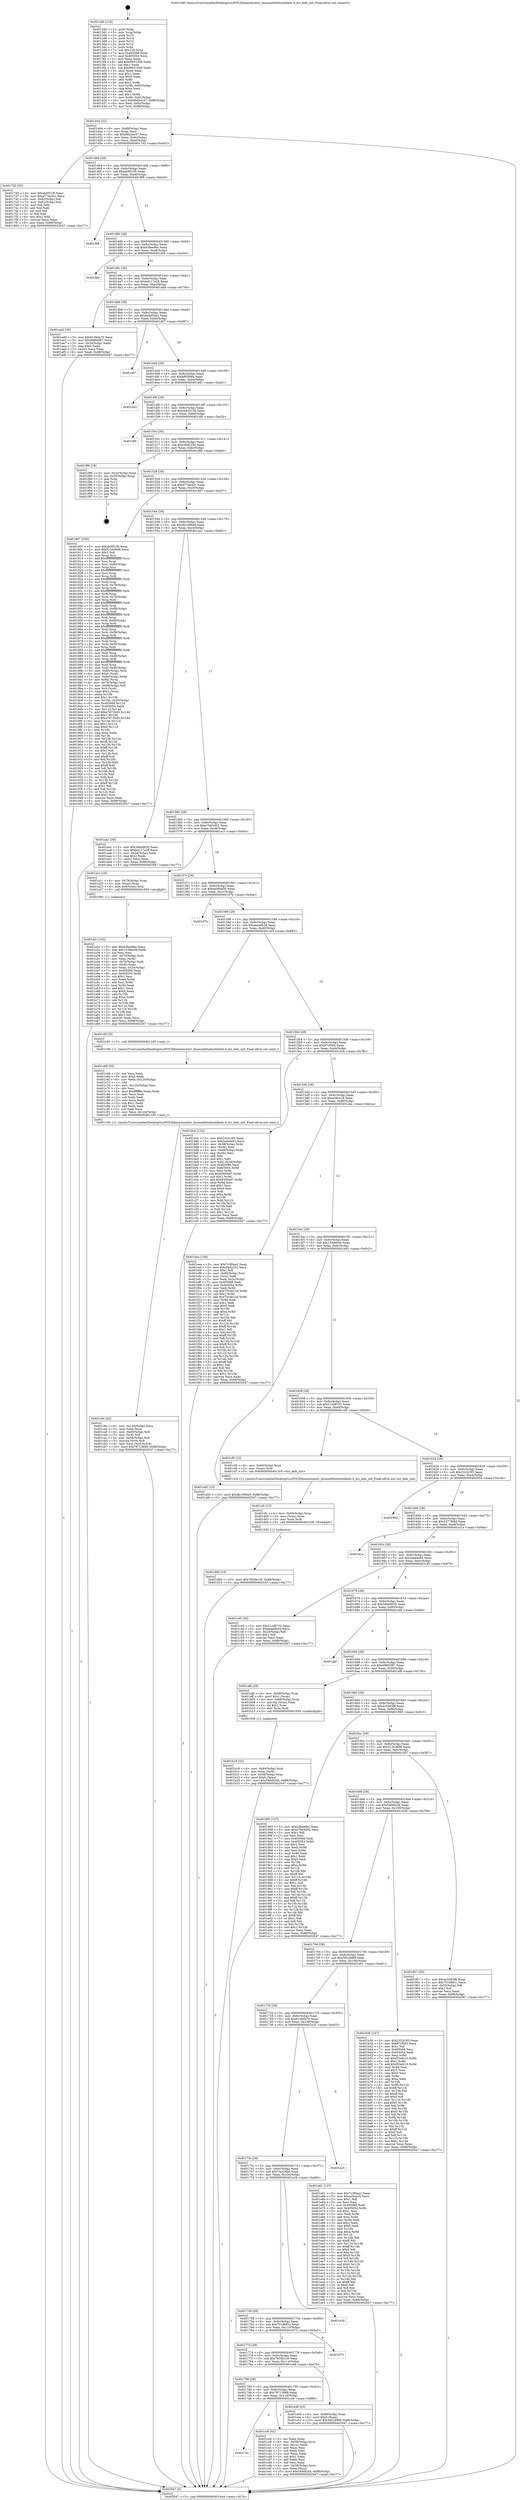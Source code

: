 digraph "0x4013d0" {
  label = "0x4013d0 (/mnt/c/Users/mathe/Desktop/tcc/POCII/binaries/extr_linuxnetbluetoothleds.h_hci_leds_init_Final-ollvm.out::main(0))"
  labelloc = "t"
  node[shape=record]

  Entry [label="",width=0.3,height=0.3,shape=circle,fillcolor=black,style=filled]
  "0x401444" [label="{
     0x401444 [32]\l
     | [instrs]\l
     &nbsp;&nbsp;0x401444 \<+6\>: mov -0x88(%rbp),%eax\l
     &nbsp;&nbsp;0x40144a \<+2\>: mov %eax,%ecx\l
     &nbsp;&nbsp;0x40144c \<+6\>: sub $0x86d2ec47,%ecx\l
     &nbsp;&nbsp;0x401452 \<+6\>: mov %eax,-0x9c(%rbp)\l
     &nbsp;&nbsp;0x401458 \<+6\>: mov %ecx,-0xa0(%rbp)\l
     &nbsp;&nbsp;0x40145e \<+6\>: je 00000000004017d2 \<main+0x402\>\l
  }"]
  "0x4017d2" [label="{
     0x4017d2 [53]\l
     | [instrs]\l
     &nbsp;&nbsp;0x4017d2 \<+5\>: mov $0xab5f31f0,%eax\l
     &nbsp;&nbsp;0x4017d7 \<+5\>: mov $0xd77de42c,%ecx\l
     &nbsp;&nbsp;0x4017dc \<+6\>: mov -0x82(%rbp),%dl\l
     &nbsp;&nbsp;0x4017e2 \<+7\>: mov -0x81(%rbp),%sil\l
     &nbsp;&nbsp;0x4017e9 \<+3\>: mov %dl,%dil\l
     &nbsp;&nbsp;0x4017ec \<+3\>: and %sil,%dil\l
     &nbsp;&nbsp;0x4017ef \<+3\>: xor %sil,%dl\l
     &nbsp;&nbsp;0x4017f2 \<+3\>: or %dl,%dil\l
     &nbsp;&nbsp;0x4017f5 \<+4\>: test $0x1,%dil\l
     &nbsp;&nbsp;0x4017f9 \<+3\>: cmovne %ecx,%eax\l
     &nbsp;&nbsp;0x4017fc \<+6\>: mov %eax,-0x88(%rbp)\l
     &nbsp;&nbsp;0x401802 \<+5\>: jmp 0000000000402047 \<main+0xc77\>\l
  }"]
  "0x401464" [label="{
     0x401464 [28]\l
     | [instrs]\l
     &nbsp;&nbsp;0x401464 \<+5\>: jmp 0000000000401469 \<main+0x99\>\l
     &nbsp;&nbsp;0x401469 \<+6\>: mov -0x9c(%rbp),%eax\l
     &nbsp;&nbsp;0x40146f \<+5\>: sub $0xab5f31f0,%eax\l
     &nbsp;&nbsp;0x401474 \<+6\>: mov %eax,-0xa4(%rbp)\l
     &nbsp;&nbsp;0x40147a \<+6\>: je 0000000000401f98 \<main+0xbc8\>\l
  }"]
  "0x402047" [label="{
     0x402047 [5]\l
     | [instrs]\l
     &nbsp;&nbsp;0x402047 \<+5\>: jmp 0000000000401444 \<main+0x74\>\l
  }"]
  "0x4013d0" [label="{
     0x4013d0 [116]\l
     | [instrs]\l
     &nbsp;&nbsp;0x4013d0 \<+1\>: push %rbp\l
     &nbsp;&nbsp;0x4013d1 \<+3\>: mov %rsp,%rbp\l
     &nbsp;&nbsp;0x4013d4 \<+2\>: push %r15\l
     &nbsp;&nbsp;0x4013d6 \<+2\>: push %r14\l
     &nbsp;&nbsp;0x4013d8 \<+2\>: push %r13\l
     &nbsp;&nbsp;0x4013da \<+2\>: push %r12\l
     &nbsp;&nbsp;0x4013dc \<+1\>: push %rbx\l
     &nbsp;&nbsp;0x4013dd \<+7\>: sub $0x128,%rsp\l
     &nbsp;&nbsp;0x4013e4 \<+7\>: mov 0x405068,%eax\l
     &nbsp;&nbsp;0x4013eb \<+7\>: mov 0x405054,%ecx\l
     &nbsp;&nbsp;0x4013f2 \<+2\>: mov %eax,%edx\l
     &nbsp;&nbsp;0x4013f4 \<+6\>: add $0x9f451058,%edx\l
     &nbsp;&nbsp;0x4013fa \<+3\>: sub $0x1,%edx\l
     &nbsp;&nbsp;0x4013fd \<+6\>: sub $0x9f451058,%edx\l
     &nbsp;&nbsp;0x401403 \<+3\>: imul %edx,%eax\l
     &nbsp;&nbsp;0x401406 \<+3\>: and $0x1,%eax\l
     &nbsp;&nbsp;0x401409 \<+3\>: cmp $0x0,%eax\l
     &nbsp;&nbsp;0x40140c \<+4\>: sete %r8b\l
     &nbsp;&nbsp;0x401410 \<+4\>: and $0x1,%r8b\l
     &nbsp;&nbsp;0x401414 \<+7\>: mov %r8b,-0x82(%rbp)\l
     &nbsp;&nbsp;0x40141b \<+3\>: cmp $0xa,%ecx\l
     &nbsp;&nbsp;0x40141e \<+4\>: setl %r8b\l
     &nbsp;&nbsp;0x401422 \<+4\>: and $0x1,%r8b\l
     &nbsp;&nbsp;0x401426 \<+7\>: mov %r8b,-0x81(%rbp)\l
     &nbsp;&nbsp;0x40142d \<+10\>: movl $0x86d2ec47,-0x88(%rbp)\l
     &nbsp;&nbsp;0x401437 \<+6\>: mov %edi,-0x8c(%rbp)\l
     &nbsp;&nbsp;0x40143d \<+7\>: mov %rsi,-0x98(%rbp)\l
  }"]
  Exit [label="",width=0.3,height=0.3,shape=circle,fillcolor=black,style=filled,peripheries=2]
  "0x401f98" [label="{
     0x401f98\l
  }", style=dashed]
  "0x401480" [label="{
     0x401480 [28]\l
     | [instrs]\l
     &nbsp;&nbsp;0x401480 \<+5\>: jmp 0000000000401485 \<main+0xb5\>\l
     &nbsp;&nbsp;0x401485 \<+6\>: mov -0x9c(%rbp),%eax\l
     &nbsp;&nbsp;0x40148b \<+5\>: sub $0xb3bee8ec,%eax\l
     &nbsp;&nbsp;0x401490 \<+6\>: mov %eax,-0xa8(%rbp)\l
     &nbsp;&nbsp;0x401496 \<+6\>: je 0000000000401fdd \<main+0xc0d\>\l
  }"]
  "0x401d0b" [label="{
     0x401d0b [15]\l
     | [instrs]\l
     &nbsp;&nbsp;0x401d0b \<+10\>: movl $0x7835b1c9,-0x88(%rbp)\l
     &nbsp;&nbsp;0x401d15 \<+5\>: jmp 0000000000402047 \<main+0xc77\>\l
  }"]
  "0x401fdd" [label="{
     0x401fdd\l
  }", style=dashed]
  "0x40149c" [label="{
     0x40149c [28]\l
     | [instrs]\l
     &nbsp;&nbsp;0x40149c \<+5\>: jmp 00000000004014a1 \<main+0xd1\>\l
     &nbsp;&nbsp;0x4014a1 \<+6\>: mov -0x9c(%rbp),%eax\l
     &nbsp;&nbsp;0x4014a7 \<+5\>: sub $0xbd117e28,%eax\l
     &nbsp;&nbsp;0x4014ac \<+6\>: mov %eax,-0xac(%rbp)\l
     &nbsp;&nbsp;0x4014b2 \<+6\>: je 0000000000401add \<main+0x70d\>\l
  }"]
  "0x401cfc" [label="{
     0x401cfc [15]\l
     | [instrs]\l
     &nbsp;&nbsp;0x401cfc \<+4\>: mov -0x60(%rbp),%rax\l
     &nbsp;&nbsp;0x401d00 \<+3\>: mov (%rax),%rax\l
     &nbsp;&nbsp;0x401d03 \<+3\>: mov %rax,%rdi\l
     &nbsp;&nbsp;0x401d06 \<+5\>: call 0000000000401030 \<free@plt\>\l
     | [calls]\l
     &nbsp;&nbsp;0x401030 \{1\} (unknown)\l
  }"]
  "0x401add" [label="{
     0x401add [30]\l
     | [instrs]\l
     &nbsp;&nbsp;0x401add \<+5\>: mov $0x615b0a70,%eax\l
     &nbsp;&nbsp;0x401ae2 \<+5\>: mov $0x49892f87,%ecx\l
     &nbsp;&nbsp;0x401ae7 \<+3\>: mov -0x34(%rbp),%edx\l
     &nbsp;&nbsp;0x401aea \<+3\>: cmp $0x0,%edx\l
     &nbsp;&nbsp;0x401aed \<+3\>: cmove %ecx,%eax\l
     &nbsp;&nbsp;0x401af0 \<+6\>: mov %eax,-0x88(%rbp)\l
     &nbsp;&nbsp;0x401af6 \<+5\>: jmp 0000000000402047 \<main+0xc77\>\l
  }"]
  "0x4014b8" [label="{
     0x4014b8 [28]\l
     | [instrs]\l
     &nbsp;&nbsp;0x4014b8 \<+5\>: jmp 00000000004014bd \<main+0xed\>\l
     &nbsp;&nbsp;0x4014bd \<+6\>: mov -0x9c(%rbp),%eax\l
     &nbsp;&nbsp;0x4014c3 \<+5\>: sub $0xbe4d54a1,%eax\l
     &nbsp;&nbsp;0x4014c8 \<+6\>: mov %eax,-0xb0(%rbp)\l
     &nbsp;&nbsp;0x4014ce \<+6\>: je 0000000000401d57 \<main+0x987\>\l
  }"]
  "0x4017ac" [label="{
     0x4017ac\l
  }", style=dashed]
  "0x401d57" [label="{
     0x401d57\l
  }", style=dashed]
  "0x4014d4" [label="{
     0x4014d4 [28]\l
     | [instrs]\l
     &nbsp;&nbsp;0x4014d4 \<+5\>: jmp 00000000004014d9 \<main+0x109\>\l
     &nbsp;&nbsp;0x4014d9 \<+6\>: mov -0x9c(%rbp),%eax\l
     &nbsp;&nbsp;0x4014df \<+5\>: sub $0xbf65f06a,%eax\l
     &nbsp;&nbsp;0x4014e4 \<+6\>: mov %eax,-0xb4(%rbp)\l
     &nbsp;&nbsp;0x4014ea \<+6\>: je 0000000000401dd1 \<main+0xa01\>\l
  }"]
  "0x401cc6" [label="{
     0x401cc6 [42]\l
     | [instrs]\l
     &nbsp;&nbsp;0x401cc6 \<+2\>: xor %eax,%eax\l
     &nbsp;&nbsp;0x401cc8 \<+4\>: mov -0x58(%rbp),%rcx\l
     &nbsp;&nbsp;0x401ccc \<+2\>: mov (%rcx),%edx\l
     &nbsp;&nbsp;0x401cce \<+2\>: mov %eax,%esi\l
     &nbsp;&nbsp;0x401cd0 \<+2\>: sub %edx,%esi\l
     &nbsp;&nbsp;0x401cd2 \<+2\>: mov %eax,%edx\l
     &nbsp;&nbsp;0x401cd4 \<+3\>: sub $0x1,%edx\l
     &nbsp;&nbsp;0x401cd7 \<+2\>: add %edx,%esi\l
     &nbsp;&nbsp;0x401cd9 \<+2\>: sub %esi,%eax\l
     &nbsp;&nbsp;0x401cdb \<+4\>: mov -0x58(%rbp),%rcx\l
     &nbsp;&nbsp;0x401cdf \<+2\>: mov %eax,(%rcx)\l
     &nbsp;&nbsp;0x401ce1 \<+10\>: movl $0x54fd82d4,-0x88(%rbp)\l
     &nbsp;&nbsp;0x401ceb \<+5\>: jmp 0000000000402047 \<main+0xc77\>\l
  }"]
  "0x401dd1" [label="{
     0x401dd1\l
  }", style=dashed]
  "0x4014f0" [label="{
     0x4014f0 [28]\l
     | [instrs]\l
     &nbsp;&nbsp;0x4014f0 \<+5\>: jmp 00000000004014f5 \<main+0x125\>\l
     &nbsp;&nbsp;0x4014f5 \<+6\>: mov -0x9c(%rbp),%eax\l
     &nbsp;&nbsp;0x4014fb \<+5\>: sub $0xce43515b,%eax\l
     &nbsp;&nbsp;0x401500 \<+6\>: mov %eax,-0xb8(%rbp)\l
     &nbsp;&nbsp;0x401506 \<+6\>: je 0000000000401dfb \<main+0xa2b\>\l
  }"]
  "0x401790" [label="{
     0x401790 [28]\l
     | [instrs]\l
     &nbsp;&nbsp;0x401790 \<+5\>: jmp 0000000000401795 \<main+0x3c5\>\l
     &nbsp;&nbsp;0x401795 \<+6\>: mov -0x9c(%rbp),%eax\l
     &nbsp;&nbsp;0x40179b \<+5\>: sub $0x78713668,%eax\l
     &nbsp;&nbsp;0x4017a0 \<+6\>: mov %eax,-0x118(%rbp)\l
     &nbsp;&nbsp;0x4017a6 \<+6\>: je 0000000000401cc6 \<main+0x8f6\>\l
  }"]
  "0x401dfb" [label="{
     0x401dfb\l
  }", style=dashed]
  "0x40150c" [label="{
     0x40150c [28]\l
     | [instrs]\l
     &nbsp;&nbsp;0x40150c \<+5\>: jmp 0000000000401511 \<main+0x141\>\l
     &nbsp;&nbsp;0x401511 \<+6\>: mov -0x9c(%rbp),%eax\l
     &nbsp;&nbsp;0x401517 \<+5\>: sub $0xcf4d2252,%eax\l
     &nbsp;&nbsp;0x40151c \<+6\>: mov %eax,-0xbc(%rbp)\l
     &nbsp;&nbsp;0x401522 \<+6\>: je 0000000000401f86 \<main+0xbb6\>\l
  }"]
  "0x401e48" [label="{
     0x401e48 [25]\l
     | [instrs]\l
     &nbsp;&nbsp;0x401e48 \<+4\>: mov -0x80(%rbp),%rax\l
     &nbsp;&nbsp;0x401e4c \<+6\>: movl $0x0,(%rax)\l
     &nbsp;&nbsp;0x401e52 \<+10\>: movl $0x5822699f,-0x88(%rbp)\l
     &nbsp;&nbsp;0x401e5c \<+5\>: jmp 0000000000402047 \<main+0xc77\>\l
  }"]
  "0x401f86" [label="{
     0x401f86 [18]\l
     | [instrs]\l
     &nbsp;&nbsp;0x401f86 \<+3\>: mov -0x2c(%rbp),%eax\l
     &nbsp;&nbsp;0x401f89 \<+4\>: lea -0x28(%rbp),%rsp\l
     &nbsp;&nbsp;0x401f8d \<+1\>: pop %rbx\l
     &nbsp;&nbsp;0x401f8e \<+2\>: pop %r12\l
     &nbsp;&nbsp;0x401f90 \<+2\>: pop %r13\l
     &nbsp;&nbsp;0x401f92 \<+2\>: pop %r14\l
     &nbsp;&nbsp;0x401f94 \<+2\>: pop %r15\l
     &nbsp;&nbsp;0x401f96 \<+1\>: pop %rbp\l
     &nbsp;&nbsp;0x401f97 \<+1\>: ret\l
  }"]
  "0x401528" [label="{
     0x401528 [28]\l
     | [instrs]\l
     &nbsp;&nbsp;0x401528 \<+5\>: jmp 000000000040152d \<main+0x15d\>\l
     &nbsp;&nbsp;0x40152d \<+6\>: mov -0x9c(%rbp),%eax\l
     &nbsp;&nbsp;0x401533 \<+5\>: sub $0xd77de42c,%eax\l
     &nbsp;&nbsp;0x401538 \<+6\>: mov %eax,-0xc0(%rbp)\l
     &nbsp;&nbsp;0x40153e \<+6\>: je 0000000000401807 \<main+0x437\>\l
  }"]
  "0x401774" [label="{
     0x401774 [28]\l
     | [instrs]\l
     &nbsp;&nbsp;0x401774 \<+5\>: jmp 0000000000401779 \<main+0x3a9\>\l
     &nbsp;&nbsp;0x401779 \<+6\>: mov -0x9c(%rbp),%eax\l
     &nbsp;&nbsp;0x40177f \<+5\>: sub $0x7835b1c9,%eax\l
     &nbsp;&nbsp;0x401784 \<+6\>: mov %eax,-0x114(%rbp)\l
     &nbsp;&nbsp;0x40178a \<+6\>: je 0000000000401e48 \<main+0xa78\>\l
  }"]
  "0x401807" [label="{
     0x401807 [336]\l
     | [instrs]\l
     &nbsp;&nbsp;0x401807 \<+5\>: mov $0xab5f31f0,%eax\l
     &nbsp;&nbsp;0x40180c \<+5\>: mov $0x51343698,%ecx\l
     &nbsp;&nbsp;0x401811 \<+2\>: mov $0x1,%dl\l
     &nbsp;&nbsp;0x401813 \<+3\>: mov %rsp,%rsi\l
     &nbsp;&nbsp;0x401816 \<+4\>: add $0xfffffffffffffff0,%rsi\l
     &nbsp;&nbsp;0x40181a \<+3\>: mov %rsi,%rsp\l
     &nbsp;&nbsp;0x40181d \<+4\>: mov %rsi,-0x80(%rbp)\l
     &nbsp;&nbsp;0x401821 \<+3\>: mov %rsp,%rsi\l
     &nbsp;&nbsp;0x401824 \<+4\>: add $0xfffffffffffffff0,%rsi\l
     &nbsp;&nbsp;0x401828 \<+3\>: mov %rsi,%rsp\l
     &nbsp;&nbsp;0x40182b \<+3\>: mov %rsp,%rdi\l
     &nbsp;&nbsp;0x40182e \<+4\>: add $0xfffffffffffffff0,%rdi\l
     &nbsp;&nbsp;0x401832 \<+3\>: mov %rdi,%rsp\l
     &nbsp;&nbsp;0x401835 \<+4\>: mov %rdi,-0x78(%rbp)\l
     &nbsp;&nbsp;0x401839 \<+3\>: mov %rsp,%rdi\l
     &nbsp;&nbsp;0x40183c \<+4\>: add $0xfffffffffffffff0,%rdi\l
     &nbsp;&nbsp;0x401840 \<+3\>: mov %rdi,%rsp\l
     &nbsp;&nbsp;0x401843 \<+4\>: mov %rdi,-0x70(%rbp)\l
     &nbsp;&nbsp;0x401847 \<+3\>: mov %rsp,%rdi\l
     &nbsp;&nbsp;0x40184a \<+4\>: add $0xfffffffffffffff0,%rdi\l
     &nbsp;&nbsp;0x40184e \<+3\>: mov %rdi,%rsp\l
     &nbsp;&nbsp;0x401851 \<+4\>: mov %rdi,-0x68(%rbp)\l
     &nbsp;&nbsp;0x401855 \<+3\>: mov %rsp,%rdi\l
     &nbsp;&nbsp;0x401858 \<+4\>: add $0xfffffffffffffff0,%rdi\l
     &nbsp;&nbsp;0x40185c \<+3\>: mov %rdi,%rsp\l
     &nbsp;&nbsp;0x40185f \<+4\>: mov %rdi,-0x60(%rbp)\l
     &nbsp;&nbsp;0x401863 \<+3\>: mov %rsp,%rdi\l
     &nbsp;&nbsp;0x401866 \<+4\>: add $0xfffffffffffffff0,%rdi\l
     &nbsp;&nbsp;0x40186a \<+3\>: mov %rdi,%rsp\l
     &nbsp;&nbsp;0x40186d \<+4\>: mov %rdi,-0x58(%rbp)\l
     &nbsp;&nbsp;0x401871 \<+3\>: mov %rsp,%rdi\l
     &nbsp;&nbsp;0x401874 \<+4\>: add $0xfffffffffffffff0,%rdi\l
     &nbsp;&nbsp;0x401878 \<+3\>: mov %rdi,%rsp\l
     &nbsp;&nbsp;0x40187b \<+4\>: mov %rdi,-0x50(%rbp)\l
     &nbsp;&nbsp;0x40187f \<+3\>: mov %rsp,%rdi\l
     &nbsp;&nbsp;0x401882 \<+4\>: add $0xfffffffffffffff0,%rdi\l
     &nbsp;&nbsp;0x401886 \<+3\>: mov %rdi,%rsp\l
     &nbsp;&nbsp;0x401889 \<+4\>: mov %rdi,-0x48(%rbp)\l
     &nbsp;&nbsp;0x40188d \<+3\>: mov %rsp,%rdi\l
     &nbsp;&nbsp;0x401890 \<+4\>: add $0xfffffffffffffff0,%rdi\l
     &nbsp;&nbsp;0x401894 \<+3\>: mov %rdi,%rsp\l
     &nbsp;&nbsp;0x401897 \<+4\>: mov %rdi,-0x40(%rbp)\l
     &nbsp;&nbsp;0x40189b \<+4\>: mov -0x80(%rbp),%rdi\l
     &nbsp;&nbsp;0x40189f \<+6\>: movl $0x0,(%rdi)\l
     &nbsp;&nbsp;0x4018a5 \<+7\>: mov -0x8c(%rbp),%r8d\l
     &nbsp;&nbsp;0x4018ac \<+3\>: mov %r8d,(%rsi)\l
     &nbsp;&nbsp;0x4018af \<+4\>: mov -0x78(%rbp),%rdi\l
     &nbsp;&nbsp;0x4018b3 \<+7\>: mov -0x98(%rbp),%r9\l
     &nbsp;&nbsp;0x4018ba \<+3\>: mov %r9,(%rdi)\l
     &nbsp;&nbsp;0x4018bd \<+3\>: cmpl $0x2,(%rsi)\l
     &nbsp;&nbsp;0x4018c0 \<+4\>: setne %r10b\l
     &nbsp;&nbsp;0x4018c4 \<+4\>: and $0x1,%r10b\l
     &nbsp;&nbsp;0x4018c8 \<+4\>: mov %r10b,-0x35(%rbp)\l
     &nbsp;&nbsp;0x4018cc \<+8\>: mov 0x405068,%r11d\l
     &nbsp;&nbsp;0x4018d4 \<+7\>: mov 0x405054,%ebx\l
     &nbsp;&nbsp;0x4018db \<+3\>: mov %r11d,%r14d\l
     &nbsp;&nbsp;0x4018de \<+7\>: add $0xe7672bd5,%r14d\l
     &nbsp;&nbsp;0x4018e5 \<+4\>: sub $0x1,%r14d\l
     &nbsp;&nbsp;0x4018e9 \<+7\>: sub $0xe7672bd5,%r14d\l
     &nbsp;&nbsp;0x4018f0 \<+4\>: imul %r14d,%r11d\l
     &nbsp;&nbsp;0x4018f4 \<+4\>: and $0x1,%r11d\l
     &nbsp;&nbsp;0x4018f8 \<+4\>: cmp $0x0,%r11d\l
     &nbsp;&nbsp;0x4018fc \<+4\>: sete %r10b\l
     &nbsp;&nbsp;0x401900 \<+3\>: cmp $0xa,%ebx\l
     &nbsp;&nbsp;0x401903 \<+4\>: setl %r15b\l
     &nbsp;&nbsp;0x401907 \<+3\>: mov %r10b,%r12b\l
     &nbsp;&nbsp;0x40190a \<+4\>: xor $0xff,%r12b\l
     &nbsp;&nbsp;0x40190e \<+3\>: mov %r15b,%r13b\l
     &nbsp;&nbsp;0x401911 \<+4\>: xor $0xff,%r13b\l
     &nbsp;&nbsp;0x401915 \<+3\>: xor $0x1,%dl\l
     &nbsp;&nbsp;0x401918 \<+3\>: mov %r12b,%sil\l
     &nbsp;&nbsp;0x40191b \<+4\>: and $0xff,%sil\l
     &nbsp;&nbsp;0x40191f \<+3\>: and %dl,%r10b\l
     &nbsp;&nbsp;0x401922 \<+3\>: mov %r13b,%dil\l
     &nbsp;&nbsp;0x401925 \<+4\>: and $0xff,%dil\l
     &nbsp;&nbsp;0x401929 \<+3\>: and %dl,%r15b\l
     &nbsp;&nbsp;0x40192c \<+3\>: or %r10b,%sil\l
     &nbsp;&nbsp;0x40192f \<+3\>: or %r15b,%dil\l
     &nbsp;&nbsp;0x401932 \<+3\>: xor %dil,%sil\l
     &nbsp;&nbsp;0x401935 \<+3\>: or %r13b,%r12b\l
     &nbsp;&nbsp;0x401938 \<+4\>: xor $0xff,%r12b\l
     &nbsp;&nbsp;0x40193c \<+3\>: or $0x1,%dl\l
     &nbsp;&nbsp;0x40193f \<+3\>: and %dl,%r12b\l
     &nbsp;&nbsp;0x401942 \<+3\>: or %r12b,%sil\l
     &nbsp;&nbsp;0x401945 \<+4\>: test $0x1,%sil\l
     &nbsp;&nbsp;0x401949 \<+3\>: cmovne %ecx,%eax\l
     &nbsp;&nbsp;0x40194c \<+6\>: mov %eax,-0x88(%rbp)\l
     &nbsp;&nbsp;0x401952 \<+5\>: jmp 0000000000402047 \<main+0xc77\>\l
  }"]
  "0x401544" [label="{
     0x401544 [28]\l
     | [instrs]\l
     &nbsp;&nbsp;0x401544 \<+5\>: jmp 0000000000401549 \<main+0x179\>\l
     &nbsp;&nbsp;0x401549 \<+6\>: mov -0x9c(%rbp),%eax\l
     &nbsp;&nbsp;0x40154f \<+5\>: sub $0xdb1096e9,%eax\l
     &nbsp;&nbsp;0x401554 \<+6\>: mov %eax,-0xc4(%rbp)\l
     &nbsp;&nbsp;0x40155a \<+6\>: je 0000000000401aa1 \<main+0x6d1\>\l
  }"]
  "0x401975" [label="{
     0x401975\l
  }", style=dashed]
  "0x401758" [label="{
     0x401758 [28]\l
     | [instrs]\l
     &nbsp;&nbsp;0x401758 \<+5\>: jmp 000000000040175d \<main+0x38d\>\l
     &nbsp;&nbsp;0x40175d \<+6\>: mov -0x9c(%rbp),%eax\l
     &nbsp;&nbsp;0x401763 \<+5\>: sub $0x751d681c,%eax\l
     &nbsp;&nbsp;0x401768 \<+6\>: mov %eax,-0x110(%rbp)\l
     &nbsp;&nbsp;0x40176e \<+6\>: je 0000000000401975 \<main+0x5a5\>\l
  }"]
  "0x401aa1" [label="{
     0x401aa1 [30]\l
     | [instrs]\l
     &nbsp;&nbsp;0x401aa1 \<+5\>: mov $0x346a8635,%eax\l
     &nbsp;&nbsp;0x401aa6 \<+5\>: mov $0xbd117e28,%ecx\l
     &nbsp;&nbsp;0x401aab \<+3\>: mov -0x34(%rbp),%edx\l
     &nbsp;&nbsp;0x401aae \<+3\>: cmp $0x1,%edx\l
     &nbsp;&nbsp;0x401ab1 \<+3\>: cmovl %ecx,%eax\l
     &nbsp;&nbsp;0x401ab4 \<+6\>: mov %eax,-0x88(%rbp)\l
     &nbsp;&nbsp;0x401aba \<+5\>: jmp 0000000000402047 \<main+0xc77\>\l
  }"]
  "0x401560" [label="{
     0x401560 [28]\l
     | [instrs]\l
     &nbsp;&nbsp;0x401560 \<+5\>: jmp 0000000000401565 \<main+0x195\>\l
     &nbsp;&nbsp;0x401565 \<+6\>: mov -0x9c(%rbp),%eax\l
     &nbsp;&nbsp;0x40156b \<+5\>: sub $0xe7bb5d02,%eax\l
     &nbsp;&nbsp;0x401570 \<+6\>: mov %eax,-0xc8(%rbp)\l
     &nbsp;&nbsp;0x401576 \<+6\>: je 0000000000401a1c \<main+0x64c\>\l
  }"]
  "0x401e34" [label="{
     0x401e34\l
  }", style=dashed]
  "0x401a1c" [label="{
     0x401a1c [16]\l
     | [instrs]\l
     &nbsp;&nbsp;0x401a1c \<+4\>: mov -0x78(%rbp),%rax\l
     &nbsp;&nbsp;0x401a20 \<+3\>: mov (%rax),%rax\l
     &nbsp;&nbsp;0x401a23 \<+4\>: mov 0x8(%rax),%rdi\l
     &nbsp;&nbsp;0x401a27 \<+5\>: call 0000000000401060 \<atoi@plt\>\l
     | [calls]\l
     &nbsp;&nbsp;0x401060 \{1\} (unknown)\l
  }"]
  "0x40157c" [label="{
     0x40157c [28]\l
     | [instrs]\l
     &nbsp;&nbsp;0x40157c \<+5\>: jmp 0000000000401581 \<main+0x1b1\>\l
     &nbsp;&nbsp;0x401581 \<+6\>: mov -0x9c(%rbp),%eax\l
     &nbsp;&nbsp;0x401587 \<+5\>: sub $0xee49da56,%eax\l
     &nbsp;&nbsp;0x40158c \<+6\>: mov %eax,-0xcc(%rbp)\l
     &nbsp;&nbsp;0x401592 \<+6\>: je 0000000000401d7b \<main+0x9ab\>\l
  }"]
  "0x40173c" [label="{
     0x40173c [28]\l
     | [instrs]\l
     &nbsp;&nbsp;0x40173c \<+5\>: jmp 0000000000401741 \<main+0x371\>\l
     &nbsp;&nbsp;0x401741 \<+6\>: mov -0x9c(%rbp),%eax\l
     &nbsp;&nbsp;0x401747 \<+5\>: sub $0x73c43fa9,%eax\l
     &nbsp;&nbsp;0x40174c \<+6\>: mov %eax,-0x10c(%rbp)\l
     &nbsp;&nbsp;0x401752 \<+6\>: je 0000000000401e34 \<main+0xa64\>\l
  }"]
  "0x401d7b" [label="{
     0x401d7b\l
  }", style=dashed]
  "0x401598" [label="{
     0x401598 [28]\l
     | [instrs]\l
     &nbsp;&nbsp;0x401598 \<+5\>: jmp 000000000040159d \<main+0x1cd\>\l
     &nbsp;&nbsp;0x40159d \<+6\>: mov -0x9c(%rbp),%eax\l
     &nbsp;&nbsp;0x4015a3 \<+5\>: sub $0xeeae9b3d,%eax\l
     &nbsp;&nbsp;0x4015a8 \<+6\>: mov %eax,-0xd0(%rbp)\l
     &nbsp;&nbsp;0x4015ae \<+6\>: je 0000000000401c63 \<main+0x893\>\l
  }"]
  "0x401e25" [label="{
     0x401e25\l
  }", style=dashed]
  "0x401c63" [label="{
     0x401c63 [5]\l
     | [instrs]\l
     &nbsp;&nbsp;0x401c63 \<+5\>: call 0000000000401160 \<next_i\>\l
     | [calls]\l
     &nbsp;&nbsp;0x401160 \{1\} (/mnt/c/Users/mathe/Desktop/tcc/POCII/binaries/extr_linuxnetbluetoothleds.h_hci_leds_init_Final-ollvm.out::next_i)\l
  }"]
  "0x4015b4" [label="{
     0x4015b4 [28]\l
     | [instrs]\l
     &nbsp;&nbsp;0x4015b4 \<+5\>: jmp 00000000004015b9 \<main+0x1e9\>\l
     &nbsp;&nbsp;0x4015b9 \<+6\>: mov -0x9c(%rbp),%eax\l
     &nbsp;&nbsp;0x4015bf \<+5\>: sub $0x87cf583,%eax\l
     &nbsp;&nbsp;0x4015c4 \<+6\>: mov %eax,-0xd4(%rbp)\l
     &nbsp;&nbsp;0x4015ca \<+6\>: je 0000000000401bcb \<main+0x7fb\>\l
  }"]
  "0x401720" [label="{
     0x401720 [28]\l
     | [instrs]\l
     &nbsp;&nbsp;0x401720 \<+5\>: jmp 0000000000401725 \<main+0x355\>\l
     &nbsp;&nbsp;0x401725 \<+6\>: mov -0x9c(%rbp),%eax\l
     &nbsp;&nbsp;0x40172b \<+5\>: sub $0x615b0a70,%eax\l
     &nbsp;&nbsp;0x401730 \<+6\>: mov %eax,-0x108(%rbp)\l
     &nbsp;&nbsp;0x401736 \<+6\>: je 0000000000401e25 \<main+0xa55\>\l
  }"]
  "0x401bcb" [label="{
     0x401bcb [122]\l
     | [instrs]\l
     &nbsp;&nbsp;0x401bcb \<+5\>: mov $0x2322c3f3,%eax\l
     &nbsp;&nbsp;0x401bd0 \<+5\>: mov $0x2eaede93,%ecx\l
     &nbsp;&nbsp;0x401bd5 \<+4\>: mov -0x58(%rbp),%rdx\l
     &nbsp;&nbsp;0x401bd9 \<+2\>: mov (%rdx),%esi\l
     &nbsp;&nbsp;0x401bdb \<+4\>: mov -0x68(%rbp),%rdx\l
     &nbsp;&nbsp;0x401bdf \<+2\>: cmp (%rdx),%esi\l
     &nbsp;&nbsp;0x401be1 \<+4\>: setl %dil\l
     &nbsp;&nbsp;0x401be5 \<+4\>: and $0x1,%dil\l
     &nbsp;&nbsp;0x401be9 \<+4\>: mov %dil,-0x2d(%rbp)\l
     &nbsp;&nbsp;0x401bed \<+7\>: mov 0x405068,%esi\l
     &nbsp;&nbsp;0x401bf4 \<+8\>: mov 0x405054,%r8d\l
     &nbsp;&nbsp;0x401bfc \<+3\>: mov %esi,%r9d\l
     &nbsp;&nbsp;0x401bff \<+7\>: sub $0x9300487,%r9d\l
     &nbsp;&nbsp;0x401c06 \<+4\>: sub $0x1,%r9d\l
     &nbsp;&nbsp;0x401c0a \<+7\>: add $0x9300487,%r9d\l
     &nbsp;&nbsp;0x401c11 \<+4\>: imul %r9d,%esi\l
     &nbsp;&nbsp;0x401c15 \<+3\>: and $0x1,%esi\l
     &nbsp;&nbsp;0x401c18 \<+3\>: cmp $0x0,%esi\l
     &nbsp;&nbsp;0x401c1b \<+4\>: sete %dil\l
     &nbsp;&nbsp;0x401c1f \<+4\>: cmp $0xa,%r8d\l
     &nbsp;&nbsp;0x401c23 \<+4\>: setl %r10b\l
     &nbsp;&nbsp;0x401c27 \<+3\>: mov %dil,%r11b\l
     &nbsp;&nbsp;0x401c2a \<+3\>: and %r10b,%r11b\l
     &nbsp;&nbsp;0x401c2d \<+3\>: xor %r10b,%dil\l
     &nbsp;&nbsp;0x401c30 \<+3\>: or %dil,%r11b\l
     &nbsp;&nbsp;0x401c33 \<+4\>: test $0x1,%r11b\l
     &nbsp;&nbsp;0x401c37 \<+3\>: cmovne %ecx,%eax\l
     &nbsp;&nbsp;0x401c3a \<+6\>: mov %eax,-0x88(%rbp)\l
     &nbsp;&nbsp;0x401c40 \<+5\>: jmp 0000000000402047 \<main+0xc77\>\l
  }"]
  "0x4015d0" [label="{
     0x4015d0 [28]\l
     | [instrs]\l
     &nbsp;&nbsp;0x4015d0 \<+5\>: jmp 00000000004015d5 \<main+0x205\>\l
     &nbsp;&nbsp;0x4015d5 \<+6\>: mov -0x9c(%rbp),%eax\l
     &nbsp;&nbsp;0x4015db \<+5\>: sub $0xa26ce18,%eax\l
     &nbsp;&nbsp;0x4015e0 \<+6\>: mov %eax,-0xd8(%rbp)\l
     &nbsp;&nbsp;0x4015e6 \<+6\>: je 0000000000401eea \<main+0xb1a\>\l
  }"]
  "0x401e61" [label="{
     0x401e61 [137]\l
     | [instrs]\l
     &nbsp;&nbsp;0x401e61 \<+5\>: mov $0x7c3f0aa1,%eax\l
     &nbsp;&nbsp;0x401e66 \<+5\>: mov $0xa26ce18,%ecx\l
     &nbsp;&nbsp;0x401e6b \<+2\>: mov $0x1,%dl\l
     &nbsp;&nbsp;0x401e6d \<+2\>: xor %esi,%esi\l
     &nbsp;&nbsp;0x401e6f \<+7\>: mov 0x405068,%edi\l
     &nbsp;&nbsp;0x401e76 \<+8\>: mov 0x405054,%r8d\l
     &nbsp;&nbsp;0x401e7e \<+3\>: sub $0x1,%esi\l
     &nbsp;&nbsp;0x401e81 \<+3\>: mov %edi,%r9d\l
     &nbsp;&nbsp;0x401e84 \<+3\>: add %esi,%r9d\l
     &nbsp;&nbsp;0x401e87 \<+4\>: imul %r9d,%edi\l
     &nbsp;&nbsp;0x401e8b \<+3\>: and $0x1,%edi\l
     &nbsp;&nbsp;0x401e8e \<+3\>: cmp $0x0,%edi\l
     &nbsp;&nbsp;0x401e91 \<+4\>: sete %r10b\l
     &nbsp;&nbsp;0x401e95 \<+4\>: cmp $0xa,%r8d\l
     &nbsp;&nbsp;0x401e99 \<+4\>: setl %r11b\l
     &nbsp;&nbsp;0x401e9d \<+3\>: mov %r10b,%bl\l
     &nbsp;&nbsp;0x401ea0 \<+3\>: xor $0xff,%bl\l
     &nbsp;&nbsp;0x401ea3 \<+3\>: mov %r11b,%r14b\l
     &nbsp;&nbsp;0x401ea6 \<+4\>: xor $0xff,%r14b\l
     &nbsp;&nbsp;0x401eaa \<+3\>: xor $0x0,%dl\l
     &nbsp;&nbsp;0x401ead \<+3\>: mov %bl,%r15b\l
     &nbsp;&nbsp;0x401eb0 \<+4\>: and $0x0,%r15b\l
     &nbsp;&nbsp;0x401eb4 \<+3\>: and %dl,%r10b\l
     &nbsp;&nbsp;0x401eb7 \<+3\>: mov %r14b,%r12b\l
     &nbsp;&nbsp;0x401eba \<+4\>: and $0x0,%r12b\l
     &nbsp;&nbsp;0x401ebe \<+3\>: and %dl,%r11b\l
     &nbsp;&nbsp;0x401ec1 \<+3\>: or %r10b,%r15b\l
     &nbsp;&nbsp;0x401ec4 \<+3\>: or %r11b,%r12b\l
     &nbsp;&nbsp;0x401ec7 \<+3\>: xor %r12b,%r15b\l
     &nbsp;&nbsp;0x401eca \<+3\>: or %r14b,%bl\l
     &nbsp;&nbsp;0x401ecd \<+3\>: xor $0xff,%bl\l
     &nbsp;&nbsp;0x401ed0 \<+3\>: or $0x0,%dl\l
     &nbsp;&nbsp;0x401ed3 \<+2\>: and %dl,%bl\l
     &nbsp;&nbsp;0x401ed5 \<+3\>: or %bl,%r15b\l
     &nbsp;&nbsp;0x401ed8 \<+4\>: test $0x1,%r15b\l
     &nbsp;&nbsp;0x401edc \<+3\>: cmovne %ecx,%eax\l
     &nbsp;&nbsp;0x401edf \<+6\>: mov %eax,-0x88(%rbp)\l
     &nbsp;&nbsp;0x401ee5 \<+5\>: jmp 0000000000402047 \<main+0xc77\>\l
  }"]
  "0x401eea" [label="{
     0x401eea [156]\l
     | [instrs]\l
     &nbsp;&nbsp;0x401eea \<+5\>: mov $0x7c3f0aa1,%eax\l
     &nbsp;&nbsp;0x401eef \<+5\>: mov $0xcf4d2252,%ecx\l
     &nbsp;&nbsp;0x401ef4 \<+2\>: mov $0x1,%dl\l
     &nbsp;&nbsp;0x401ef6 \<+4\>: mov -0x80(%rbp),%rsi\l
     &nbsp;&nbsp;0x401efa \<+2\>: mov (%rsi),%edi\l
     &nbsp;&nbsp;0x401efc \<+3\>: mov %edi,-0x2c(%rbp)\l
     &nbsp;&nbsp;0x401eff \<+7\>: mov 0x405068,%edi\l
     &nbsp;&nbsp;0x401f06 \<+8\>: mov 0x405054,%r8d\l
     &nbsp;&nbsp;0x401f0e \<+3\>: mov %edi,%r9d\l
     &nbsp;&nbsp;0x401f11 \<+7\>: sub $0x701e612d,%r9d\l
     &nbsp;&nbsp;0x401f18 \<+4\>: sub $0x1,%r9d\l
     &nbsp;&nbsp;0x401f1c \<+7\>: add $0x701e612d,%r9d\l
     &nbsp;&nbsp;0x401f23 \<+4\>: imul %r9d,%edi\l
     &nbsp;&nbsp;0x401f27 \<+3\>: and $0x1,%edi\l
     &nbsp;&nbsp;0x401f2a \<+3\>: cmp $0x0,%edi\l
     &nbsp;&nbsp;0x401f2d \<+4\>: sete %r10b\l
     &nbsp;&nbsp;0x401f31 \<+4\>: cmp $0xa,%r8d\l
     &nbsp;&nbsp;0x401f35 \<+4\>: setl %r11b\l
     &nbsp;&nbsp;0x401f39 \<+3\>: mov %r10b,%bl\l
     &nbsp;&nbsp;0x401f3c \<+3\>: xor $0xff,%bl\l
     &nbsp;&nbsp;0x401f3f \<+3\>: mov %r11b,%r14b\l
     &nbsp;&nbsp;0x401f42 \<+4\>: xor $0xff,%r14b\l
     &nbsp;&nbsp;0x401f46 \<+3\>: xor $0x1,%dl\l
     &nbsp;&nbsp;0x401f49 \<+3\>: mov %bl,%r15b\l
     &nbsp;&nbsp;0x401f4c \<+4\>: and $0xff,%r15b\l
     &nbsp;&nbsp;0x401f50 \<+3\>: and %dl,%r10b\l
     &nbsp;&nbsp;0x401f53 \<+3\>: mov %r14b,%r12b\l
     &nbsp;&nbsp;0x401f56 \<+4\>: and $0xff,%r12b\l
     &nbsp;&nbsp;0x401f5a \<+3\>: and %dl,%r11b\l
     &nbsp;&nbsp;0x401f5d \<+3\>: or %r10b,%r15b\l
     &nbsp;&nbsp;0x401f60 \<+3\>: or %r11b,%r12b\l
     &nbsp;&nbsp;0x401f63 \<+3\>: xor %r12b,%r15b\l
     &nbsp;&nbsp;0x401f66 \<+3\>: or %r14b,%bl\l
     &nbsp;&nbsp;0x401f69 \<+3\>: xor $0xff,%bl\l
     &nbsp;&nbsp;0x401f6c \<+3\>: or $0x1,%dl\l
     &nbsp;&nbsp;0x401f6f \<+2\>: and %dl,%bl\l
     &nbsp;&nbsp;0x401f71 \<+3\>: or %bl,%r15b\l
     &nbsp;&nbsp;0x401f74 \<+4\>: test $0x1,%r15b\l
     &nbsp;&nbsp;0x401f78 \<+3\>: cmovne %ecx,%eax\l
     &nbsp;&nbsp;0x401f7b \<+6\>: mov %eax,-0x88(%rbp)\l
     &nbsp;&nbsp;0x401f81 \<+5\>: jmp 0000000000402047 \<main+0xc77\>\l
  }"]
  "0x4015ec" [label="{
     0x4015ec [28]\l
     | [instrs]\l
     &nbsp;&nbsp;0x4015ec \<+5\>: jmp 00000000004015f1 \<main+0x221\>\l
     &nbsp;&nbsp;0x4015f1 \<+6\>: mov -0x9c(%rbp),%eax\l
     &nbsp;&nbsp;0x4015f7 \<+5\>: sub $0x1539dc0e,%eax\l
     &nbsp;&nbsp;0x4015fc \<+6\>: mov %eax,-0xdc(%rbp)\l
     &nbsp;&nbsp;0x401602 \<+6\>: je 0000000000401a92 \<main+0x6c2\>\l
  }"]
  "0x401c9c" [label="{
     0x401c9c [42]\l
     | [instrs]\l
     &nbsp;&nbsp;0x401c9c \<+6\>: mov -0x124(%rbp),%ecx\l
     &nbsp;&nbsp;0x401ca2 \<+3\>: imul %eax,%ecx\l
     &nbsp;&nbsp;0x401ca5 \<+4\>: mov -0x60(%rbp),%r8\l
     &nbsp;&nbsp;0x401ca9 \<+3\>: mov (%r8),%r8\l
     &nbsp;&nbsp;0x401cac \<+4\>: mov -0x58(%rbp),%r9\l
     &nbsp;&nbsp;0x401cb0 \<+3\>: movslq (%r9),%r9\l
     &nbsp;&nbsp;0x401cb3 \<+4\>: mov %ecx,(%r8,%r9,4)\l
     &nbsp;&nbsp;0x401cb7 \<+10\>: movl $0x78713668,-0x88(%rbp)\l
     &nbsp;&nbsp;0x401cc1 \<+5\>: jmp 0000000000402047 \<main+0xc77\>\l
  }"]
  "0x401a92" [label="{
     0x401a92 [15]\l
     | [instrs]\l
     &nbsp;&nbsp;0x401a92 \<+10\>: movl $0xdb1096e9,-0x88(%rbp)\l
     &nbsp;&nbsp;0x401a9c \<+5\>: jmp 0000000000402047 \<main+0xc77\>\l
  }"]
  "0x401608" [label="{
     0x401608 [28]\l
     | [instrs]\l
     &nbsp;&nbsp;0x401608 \<+5\>: jmp 000000000040160d \<main+0x23d\>\l
     &nbsp;&nbsp;0x40160d \<+6\>: mov -0x9c(%rbp),%eax\l
     &nbsp;&nbsp;0x401613 \<+5\>: sub $0x21cd8732,%eax\l
     &nbsp;&nbsp;0x401618 \<+6\>: mov %eax,-0xe0(%rbp)\l
     &nbsp;&nbsp;0x40161e \<+6\>: je 0000000000401cf0 \<main+0x920\>\l
  }"]
  "0x401c68" [label="{
     0x401c68 [52]\l
     | [instrs]\l
     &nbsp;&nbsp;0x401c68 \<+2\>: xor %ecx,%ecx\l
     &nbsp;&nbsp;0x401c6a \<+5\>: mov $0x2,%edx\l
     &nbsp;&nbsp;0x401c6f \<+6\>: mov %edx,-0x120(%rbp)\l
     &nbsp;&nbsp;0x401c75 \<+1\>: cltd\l
     &nbsp;&nbsp;0x401c76 \<+6\>: mov -0x120(%rbp),%esi\l
     &nbsp;&nbsp;0x401c7c \<+2\>: idiv %esi\l
     &nbsp;&nbsp;0x401c7e \<+6\>: imul $0xfffffffe,%edx,%edx\l
     &nbsp;&nbsp;0x401c84 \<+2\>: mov %ecx,%edi\l
     &nbsp;&nbsp;0x401c86 \<+2\>: sub %edx,%edi\l
     &nbsp;&nbsp;0x401c88 \<+2\>: mov %ecx,%edx\l
     &nbsp;&nbsp;0x401c8a \<+3\>: sub $0x1,%edx\l
     &nbsp;&nbsp;0x401c8d \<+2\>: add %edx,%edi\l
     &nbsp;&nbsp;0x401c8f \<+2\>: sub %edi,%ecx\l
     &nbsp;&nbsp;0x401c91 \<+6\>: mov %ecx,-0x124(%rbp)\l
     &nbsp;&nbsp;0x401c97 \<+5\>: call 0000000000401160 \<next_i\>\l
     | [calls]\l
     &nbsp;&nbsp;0x401160 \{1\} (/mnt/c/Users/mathe/Desktop/tcc/POCII/binaries/extr_linuxnetbluetoothleds.h_hci_leds_init_Final-ollvm.out::next_i)\l
  }"]
  "0x401cf0" [label="{
     0x401cf0 [12]\l
     | [instrs]\l
     &nbsp;&nbsp;0x401cf0 \<+4\>: mov -0x60(%rbp),%rax\l
     &nbsp;&nbsp;0x401cf4 \<+3\>: mov (%rax),%rdi\l
     &nbsp;&nbsp;0x401cf7 \<+5\>: call 00000000004013c0 \<hci_leds_init\>\l
     | [calls]\l
     &nbsp;&nbsp;0x4013c0 \{1\} (/mnt/c/Users/mathe/Desktop/tcc/POCII/binaries/extr_linuxnetbluetoothleds.h_hci_leds_init_Final-ollvm.out::hci_leds_init)\l
  }"]
  "0x401624" [label="{
     0x401624 [28]\l
     | [instrs]\l
     &nbsp;&nbsp;0x401624 \<+5\>: jmp 0000000000401629 \<main+0x259\>\l
     &nbsp;&nbsp;0x401629 \<+6\>: mov -0x9c(%rbp),%eax\l
     &nbsp;&nbsp;0x40162f \<+5\>: sub $0x2322c3f3,%eax\l
     &nbsp;&nbsp;0x401634 \<+6\>: mov %eax,-0xe4(%rbp)\l
     &nbsp;&nbsp;0x40163a \<+6\>: je 000000000040200d \<main+0xc3d\>\l
  }"]
  "0x401704" [label="{
     0x401704 [28]\l
     | [instrs]\l
     &nbsp;&nbsp;0x401704 \<+5\>: jmp 0000000000401709 \<main+0x339\>\l
     &nbsp;&nbsp;0x401709 \<+6\>: mov -0x9c(%rbp),%eax\l
     &nbsp;&nbsp;0x40170f \<+5\>: sub $0x5822699f,%eax\l
     &nbsp;&nbsp;0x401714 \<+6\>: mov %eax,-0x104(%rbp)\l
     &nbsp;&nbsp;0x40171a \<+6\>: je 0000000000401e61 \<main+0xa91\>\l
  }"]
  "0x40200d" [label="{
     0x40200d\l
  }", style=dashed]
  "0x401640" [label="{
     0x401640 [28]\l
     | [instrs]\l
     &nbsp;&nbsp;0x401640 \<+5\>: jmp 0000000000401645 \<main+0x275\>\l
     &nbsp;&nbsp;0x401645 \<+6\>: mov -0x9c(%rbp),%eax\l
     &nbsp;&nbsp;0x40164b \<+5\>: sub $0x2477f68d,%eax\l
     &nbsp;&nbsp;0x401650 \<+6\>: mov %eax,-0xe8(%rbp)\l
     &nbsp;&nbsp;0x401656 \<+6\>: je 0000000000401d1a \<main+0x94a\>\l
  }"]
  "0x401b38" [label="{
     0x401b38 [147]\l
     | [instrs]\l
     &nbsp;&nbsp;0x401b38 \<+5\>: mov $0x2322c3f3,%eax\l
     &nbsp;&nbsp;0x401b3d \<+5\>: mov $0x87cf583,%ecx\l
     &nbsp;&nbsp;0x401b42 \<+2\>: mov $0x1,%dl\l
     &nbsp;&nbsp;0x401b44 \<+7\>: mov 0x405068,%esi\l
     &nbsp;&nbsp;0x401b4b \<+7\>: mov 0x405054,%edi\l
     &nbsp;&nbsp;0x401b52 \<+3\>: mov %esi,%r8d\l
     &nbsp;&nbsp;0x401b55 \<+7\>: sub $0xf53efc10,%r8d\l
     &nbsp;&nbsp;0x401b5c \<+4\>: sub $0x1,%r8d\l
     &nbsp;&nbsp;0x401b60 \<+7\>: add $0xf53efc10,%r8d\l
     &nbsp;&nbsp;0x401b67 \<+4\>: imul %r8d,%esi\l
     &nbsp;&nbsp;0x401b6b \<+3\>: and $0x1,%esi\l
     &nbsp;&nbsp;0x401b6e \<+3\>: cmp $0x0,%esi\l
     &nbsp;&nbsp;0x401b71 \<+4\>: sete %r9b\l
     &nbsp;&nbsp;0x401b75 \<+3\>: cmp $0xa,%edi\l
     &nbsp;&nbsp;0x401b78 \<+4\>: setl %r10b\l
     &nbsp;&nbsp;0x401b7c \<+3\>: mov %r9b,%r11b\l
     &nbsp;&nbsp;0x401b7f \<+4\>: xor $0xff,%r11b\l
     &nbsp;&nbsp;0x401b83 \<+3\>: mov %r10b,%bl\l
     &nbsp;&nbsp;0x401b86 \<+3\>: xor $0xff,%bl\l
     &nbsp;&nbsp;0x401b89 \<+3\>: xor $0x0,%dl\l
     &nbsp;&nbsp;0x401b8c \<+3\>: mov %r11b,%r14b\l
     &nbsp;&nbsp;0x401b8f \<+4\>: and $0x0,%r14b\l
     &nbsp;&nbsp;0x401b93 \<+3\>: and %dl,%r9b\l
     &nbsp;&nbsp;0x401b96 \<+3\>: mov %bl,%r15b\l
     &nbsp;&nbsp;0x401b99 \<+4\>: and $0x0,%r15b\l
     &nbsp;&nbsp;0x401b9d \<+3\>: and %dl,%r10b\l
     &nbsp;&nbsp;0x401ba0 \<+3\>: or %r9b,%r14b\l
     &nbsp;&nbsp;0x401ba3 \<+3\>: or %r10b,%r15b\l
     &nbsp;&nbsp;0x401ba6 \<+3\>: xor %r15b,%r14b\l
     &nbsp;&nbsp;0x401ba9 \<+3\>: or %bl,%r11b\l
     &nbsp;&nbsp;0x401bac \<+4\>: xor $0xff,%r11b\l
     &nbsp;&nbsp;0x401bb0 \<+3\>: or $0x0,%dl\l
     &nbsp;&nbsp;0x401bb3 \<+3\>: and %dl,%r11b\l
     &nbsp;&nbsp;0x401bb6 \<+3\>: or %r11b,%r14b\l
     &nbsp;&nbsp;0x401bb9 \<+4\>: test $0x1,%r14b\l
     &nbsp;&nbsp;0x401bbd \<+3\>: cmovne %ecx,%eax\l
     &nbsp;&nbsp;0x401bc0 \<+6\>: mov %eax,-0x88(%rbp)\l
     &nbsp;&nbsp;0x401bc6 \<+5\>: jmp 0000000000402047 \<main+0xc77\>\l
  }"]
  "0x401d1a" [label="{
     0x401d1a\l
  }", style=dashed]
  "0x40165c" [label="{
     0x40165c [28]\l
     | [instrs]\l
     &nbsp;&nbsp;0x40165c \<+5\>: jmp 0000000000401661 \<main+0x291\>\l
     &nbsp;&nbsp;0x401661 \<+6\>: mov -0x9c(%rbp),%eax\l
     &nbsp;&nbsp;0x401667 \<+5\>: sub $0x2eaede93,%eax\l
     &nbsp;&nbsp;0x40166c \<+6\>: mov %eax,-0xec(%rbp)\l
     &nbsp;&nbsp;0x401672 \<+6\>: je 0000000000401c45 \<main+0x875\>\l
  }"]
  "0x401b18" [label="{
     0x401b18 [32]\l
     | [instrs]\l
     &nbsp;&nbsp;0x401b18 \<+4\>: mov -0x60(%rbp),%rdi\l
     &nbsp;&nbsp;0x401b1c \<+3\>: mov %rax,(%rdi)\l
     &nbsp;&nbsp;0x401b1f \<+4\>: mov -0x58(%rbp),%rax\l
     &nbsp;&nbsp;0x401b23 \<+6\>: movl $0x0,(%rax)\l
     &nbsp;&nbsp;0x401b29 \<+10\>: movl $0x54fd82d4,-0x88(%rbp)\l
     &nbsp;&nbsp;0x401b33 \<+5\>: jmp 0000000000402047 \<main+0xc77\>\l
  }"]
  "0x401c45" [label="{
     0x401c45 [30]\l
     | [instrs]\l
     &nbsp;&nbsp;0x401c45 \<+5\>: mov $0x21cd8732,%eax\l
     &nbsp;&nbsp;0x401c4a \<+5\>: mov $0xeeae9b3d,%ecx\l
     &nbsp;&nbsp;0x401c4f \<+3\>: mov -0x2d(%rbp),%dl\l
     &nbsp;&nbsp;0x401c52 \<+3\>: test $0x1,%dl\l
     &nbsp;&nbsp;0x401c55 \<+3\>: cmovne %ecx,%eax\l
     &nbsp;&nbsp;0x401c58 \<+6\>: mov %eax,-0x88(%rbp)\l
     &nbsp;&nbsp;0x401c5e \<+5\>: jmp 0000000000402047 \<main+0xc77\>\l
  }"]
  "0x401678" [label="{
     0x401678 [28]\l
     | [instrs]\l
     &nbsp;&nbsp;0x401678 \<+5\>: jmp 000000000040167d \<main+0x2ad\>\l
     &nbsp;&nbsp;0x40167d \<+6\>: mov -0x9c(%rbp),%eax\l
     &nbsp;&nbsp;0x401683 \<+5\>: sub $0x346a8635,%eax\l
     &nbsp;&nbsp;0x401688 \<+6\>: mov %eax,-0xf0(%rbp)\l
     &nbsp;&nbsp;0x40168e \<+6\>: je 0000000000401abf \<main+0x6ef\>\l
  }"]
  "0x401a2c" [label="{
     0x401a2c [102]\l
     | [instrs]\l
     &nbsp;&nbsp;0x401a2c \<+5\>: mov $0xb3bee8ec,%ecx\l
     &nbsp;&nbsp;0x401a31 \<+5\>: mov $0x1539dc0e,%edx\l
     &nbsp;&nbsp;0x401a36 \<+2\>: xor %esi,%esi\l
     &nbsp;&nbsp;0x401a38 \<+4\>: mov -0x70(%rbp),%rdi\l
     &nbsp;&nbsp;0x401a3c \<+2\>: mov %eax,(%rdi)\l
     &nbsp;&nbsp;0x401a3e \<+4\>: mov -0x70(%rbp),%rdi\l
     &nbsp;&nbsp;0x401a42 \<+2\>: mov (%rdi),%eax\l
     &nbsp;&nbsp;0x401a44 \<+3\>: mov %eax,-0x34(%rbp)\l
     &nbsp;&nbsp;0x401a47 \<+7\>: mov 0x405068,%eax\l
     &nbsp;&nbsp;0x401a4e \<+8\>: mov 0x405054,%r8d\l
     &nbsp;&nbsp;0x401a56 \<+3\>: sub $0x1,%esi\l
     &nbsp;&nbsp;0x401a59 \<+3\>: mov %eax,%r9d\l
     &nbsp;&nbsp;0x401a5c \<+3\>: add %esi,%r9d\l
     &nbsp;&nbsp;0x401a5f \<+4\>: imul %r9d,%eax\l
     &nbsp;&nbsp;0x401a63 \<+3\>: and $0x1,%eax\l
     &nbsp;&nbsp;0x401a66 \<+3\>: cmp $0x0,%eax\l
     &nbsp;&nbsp;0x401a69 \<+4\>: sete %r10b\l
     &nbsp;&nbsp;0x401a6d \<+4\>: cmp $0xa,%r8d\l
     &nbsp;&nbsp;0x401a71 \<+4\>: setl %r11b\l
     &nbsp;&nbsp;0x401a75 \<+3\>: mov %r10b,%bl\l
     &nbsp;&nbsp;0x401a78 \<+3\>: and %r11b,%bl\l
     &nbsp;&nbsp;0x401a7b \<+3\>: xor %r11b,%r10b\l
     &nbsp;&nbsp;0x401a7e \<+3\>: or %r10b,%bl\l
     &nbsp;&nbsp;0x401a81 \<+3\>: test $0x1,%bl\l
     &nbsp;&nbsp;0x401a84 \<+3\>: cmovne %edx,%ecx\l
     &nbsp;&nbsp;0x401a87 \<+6\>: mov %ecx,-0x88(%rbp)\l
     &nbsp;&nbsp;0x401a8d \<+5\>: jmp 0000000000402047 \<main+0xc77\>\l
  }"]
  "0x401abf" [label="{
     0x401abf\l
  }", style=dashed]
  "0x401694" [label="{
     0x401694 [28]\l
     | [instrs]\l
     &nbsp;&nbsp;0x401694 \<+5\>: jmp 0000000000401699 \<main+0x2c9\>\l
     &nbsp;&nbsp;0x401699 \<+6\>: mov -0x9c(%rbp),%eax\l
     &nbsp;&nbsp;0x40169f \<+5\>: sub $0x49892f87,%eax\l
     &nbsp;&nbsp;0x4016a4 \<+6\>: mov %eax,-0xf4(%rbp)\l
     &nbsp;&nbsp;0x4016aa \<+6\>: je 0000000000401afb \<main+0x72b\>\l
  }"]
  "0x4016e8" [label="{
     0x4016e8 [28]\l
     | [instrs]\l
     &nbsp;&nbsp;0x4016e8 \<+5\>: jmp 00000000004016ed \<main+0x31d\>\l
     &nbsp;&nbsp;0x4016ed \<+6\>: mov -0x9c(%rbp),%eax\l
     &nbsp;&nbsp;0x4016f3 \<+5\>: sub $0x54fd82d4,%eax\l
     &nbsp;&nbsp;0x4016f8 \<+6\>: mov %eax,-0x100(%rbp)\l
     &nbsp;&nbsp;0x4016fe \<+6\>: je 0000000000401b38 \<main+0x768\>\l
  }"]
  "0x401afb" [label="{
     0x401afb [29]\l
     | [instrs]\l
     &nbsp;&nbsp;0x401afb \<+4\>: mov -0x68(%rbp),%rax\l
     &nbsp;&nbsp;0x401aff \<+6\>: movl $0x1,(%rax)\l
     &nbsp;&nbsp;0x401b05 \<+4\>: mov -0x68(%rbp),%rax\l
     &nbsp;&nbsp;0x401b09 \<+3\>: movslq (%rax),%rax\l
     &nbsp;&nbsp;0x401b0c \<+4\>: shl $0x2,%rax\l
     &nbsp;&nbsp;0x401b10 \<+3\>: mov %rax,%rdi\l
     &nbsp;&nbsp;0x401b13 \<+5\>: call 0000000000401050 \<malloc@plt\>\l
     | [calls]\l
     &nbsp;&nbsp;0x401050 \{1\} (unknown)\l
  }"]
  "0x4016b0" [label="{
     0x4016b0 [28]\l
     | [instrs]\l
     &nbsp;&nbsp;0x4016b0 \<+5\>: jmp 00000000004016b5 \<main+0x2e5\>\l
     &nbsp;&nbsp;0x4016b5 \<+6\>: mov -0x9c(%rbp),%eax\l
     &nbsp;&nbsp;0x4016bb \<+5\>: sub $0x4c5583f8,%eax\l
     &nbsp;&nbsp;0x4016c0 \<+6\>: mov %eax,-0xf8(%rbp)\l
     &nbsp;&nbsp;0x4016c6 \<+6\>: je 0000000000401993 \<main+0x5c3\>\l
  }"]
  "0x401957" [label="{
     0x401957 [30]\l
     | [instrs]\l
     &nbsp;&nbsp;0x401957 \<+5\>: mov $0x4c5583f8,%eax\l
     &nbsp;&nbsp;0x40195c \<+5\>: mov $0x751d681c,%ecx\l
     &nbsp;&nbsp;0x401961 \<+3\>: mov -0x35(%rbp),%dl\l
     &nbsp;&nbsp;0x401964 \<+3\>: test $0x1,%dl\l
     &nbsp;&nbsp;0x401967 \<+3\>: cmovne %ecx,%eax\l
     &nbsp;&nbsp;0x40196a \<+6\>: mov %eax,-0x88(%rbp)\l
     &nbsp;&nbsp;0x401970 \<+5\>: jmp 0000000000402047 \<main+0xc77\>\l
  }"]
  "0x401993" [label="{
     0x401993 [137]\l
     | [instrs]\l
     &nbsp;&nbsp;0x401993 \<+5\>: mov $0xb3bee8ec,%eax\l
     &nbsp;&nbsp;0x401998 \<+5\>: mov $0xe7bb5d02,%ecx\l
     &nbsp;&nbsp;0x40199d \<+2\>: mov $0x1,%dl\l
     &nbsp;&nbsp;0x40199f \<+2\>: xor %esi,%esi\l
     &nbsp;&nbsp;0x4019a1 \<+7\>: mov 0x405068,%edi\l
     &nbsp;&nbsp;0x4019a8 \<+8\>: mov 0x405054,%r8d\l
     &nbsp;&nbsp;0x4019b0 \<+3\>: sub $0x1,%esi\l
     &nbsp;&nbsp;0x4019b3 \<+3\>: mov %edi,%r9d\l
     &nbsp;&nbsp;0x4019b6 \<+3\>: add %esi,%r9d\l
     &nbsp;&nbsp;0x4019b9 \<+4\>: imul %r9d,%edi\l
     &nbsp;&nbsp;0x4019bd \<+3\>: and $0x1,%edi\l
     &nbsp;&nbsp;0x4019c0 \<+3\>: cmp $0x0,%edi\l
     &nbsp;&nbsp;0x4019c3 \<+4\>: sete %r10b\l
     &nbsp;&nbsp;0x4019c7 \<+4\>: cmp $0xa,%r8d\l
     &nbsp;&nbsp;0x4019cb \<+4\>: setl %r11b\l
     &nbsp;&nbsp;0x4019cf \<+3\>: mov %r10b,%bl\l
     &nbsp;&nbsp;0x4019d2 \<+3\>: xor $0xff,%bl\l
     &nbsp;&nbsp;0x4019d5 \<+3\>: mov %r11b,%r14b\l
     &nbsp;&nbsp;0x4019d8 \<+4\>: xor $0xff,%r14b\l
     &nbsp;&nbsp;0x4019dc \<+3\>: xor $0x1,%dl\l
     &nbsp;&nbsp;0x4019df \<+3\>: mov %bl,%r15b\l
     &nbsp;&nbsp;0x4019e2 \<+4\>: and $0xff,%r15b\l
     &nbsp;&nbsp;0x4019e6 \<+3\>: and %dl,%r10b\l
     &nbsp;&nbsp;0x4019e9 \<+3\>: mov %r14b,%r12b\l
     &nbsp;&nbsp;0x4019ec \<+4\>: and $0xff,%r12b\l
     &nbsp;&nbsp;0x4019f0 \<+3\>: and %dl,%r11b\l
     &nbsp;&nbsp;0x4019f3 \<+3\>: or %r10b,%r15b\l
     &nbsp;&nbsp;0x4019f6 \<+3\>: or %r11b,%r12b\l
     &nbsp;&nbsp;0x4019f9 \<+3\>: xor %r12b,%r15b\l
     &nbsp;&nbsp;0x4019fc \<+3\>: or %r14b,%bl\l
     &nbsp;&nbsp;0x4019ff \<+3\>: xor $0xff,%bl\l
     &nbsp;&nbsp;0x401a02 \<+3\>: or $0x1,%dl\l
     &nbsp;&nbsp;0x401a05 \<+2\>: and %dl,%bl\l
     &nbsp;&nbsp;0x401a07 \<+3\>: or %bl,%r15b\l
     &nbsp;&nbsp;0x401a0a \<+4\>: test $0x1,%r15b\l
     &nbsp;&nbsp;0x401a0e \<+3\>: cmovne %ecx,%eax\l
     &nbsp;&nbsp;0x401a11 \<+6\>: mov %eax,-0x88(%rbp)\l
     &nbsp;&nbsp;0x401a17 \<+5\>: jmp 0000000000402047 \<main+0xc77\>\l
  }"]
  "0x4016cc" [label="{
     0x4016cc [28]\l
     | [instrs]\l
     &nbsp;&nbsp;0x4016cc \<+5\>: jmp 00000000004016d1 \<main+0x301\>\l
     &nbsp;&nbsp;0x4016d1 \<+6\>: mov -0x9c(%rbp),%eax\l
     &nbsp;&nbsp;0x4016d7 \<+5\>: sub $0x51343698,%eax\l
     &nbsp;&nbsp;0x4016dc \<+6\>: mov %eax,-0xfc(%rbp)\l
     &nbsp;&nbsp;0x4016e2 \<+6\>: je 0000000000401957 \<main+0x587\>\l
  }"]
  Entry -> "0x4013d0" [label=" 1"]
  "0x401444" -> "0x4017d2" [label=" 1"]
  "0x401444" -> "0x401464" [label=" 21"]
  "0x4017d2" -> "0x402047" [label=" 1"]
  "0x4013d0" -> "0x401444" [label=" 1"]
  "0x402047" -> "0x401444" [label=" 21"]
  "0x401f86" -> Exit [label=" 1"]
  "0x401464" -> "0x401f98" [label=" 0"]
  "0x401464" -> "0x401480" [label=" 21"]
  "0x401eea" -> "0x402047" [label=" 1"]
  "0x401480" -> "0x401fdd" [label=" 0"]
  "0x401480" -> "0x40149c" [label=" 21"]
  "0x401e61" -> "0x402047" [label=" 1"]
  "0x40149c" -> "0x401add" [label=" 1"]
  "0x40149c" -> "0x4014b8" [label=" 20"]
  "0x401e48" -> "0x402047" [label=" 1"]
  "0x4014b8" -> "0x401d57" [label=" 0"]
  "0x4014b8" -> "0x4014d4" [label=" 20"]
  "0x401d0b" -> "0x402047" [label=" 1"]
  "0x4014d4" -> "0x401dd1" [label=" 0"]
  "0x4014d4" -> "0x4014f0" [label=" 20"]
  "0x401cfc" -> "0x401d0b" [label=" 1"]
  "0x4014f0" -> "0x401dfb" [label=" 0"]
  "0x4014f0" -> "0x40150c" [label=" 20"]
  "0x401cc6" -> "0x402047" [label=" 1"]
  "0x40150c" -> "0x401f86" [label=" 1"]
  "0x40150c" -> "0x401528" [label=" 19"]
  "0x401790" -> "0x4017ac" [label=" 0"]
  "0x401528" -> "0x401807" [label=" 1"]
  "0x401528" -> "0x401544" [label=" 18"]
  "0x401cf0" -> "0x401cfc" [label=" 1"]
  "0x401807" -> "0x402047" [label=" 1"]
  "0x401774" -> "0x401790" [label=" 1"]
  "0x401544" -> "0x401aa1" [label=" 1"]
  "0x401544" -> "0x401560" [label=" 17"]
  "0x401790" -> "0x401cc6" [label=" 1"]
  "0x401560" -> "0x401a1c" [label=" 1"]
  "0x401560" -> "0x40157c" [label=" 16"]
  "0x401758" -> "0x401774" [label=" 2"]
  "0x40157c" -> "0x401d7b" [label=" 0"]
  "0x40157c" -> "0x401598" [label=" 16"]
  "0x401774" -> "0x401e48" [label=" 1"]
  "0x401598" -> "0x401c63" [label=" 1"]
  "0x401598" -> "0x4015b4" [label=" 15"]
  "0x40173c" -> "0x401758" [label=" 2"]
  "0x4015b4" -> "0x401bcb" [label=" 2"]
  "0x4015b4" -> "0x4015d0" [label=" 13"]
  "0x401758" -> "0x401975" [label=" 0"]
  "0x4015d0" -> "0x401eea" [label=" 1"]
  "0x4015d0" -> "0x4015ec" [label=" 12"]
  "0x401720" -> "0x40173c" [label=" 2"]
  "0x4015ec" -> "0x401a92" [label=" 1"]
  "0x4015ec" -> "0x401608" [label=" 11"]
  "0x40173c" -> "0x401e34" [label=" 0"]
  "0x401608" -> "0x401cf0" [label=" 1"]
  "0x401608" -> "0x401624" [label=" 10"]
  "0x401704" -> "0x401720" [label=" 2"]
  "0x401624" -> "0x40200d" [label=" 0"]
  "0x401624" -> "0x401640" [label=" 10"]
  "0x401704" -> "0x401e61" [label=" 1"]
  "0x401640" -> "0x401d1a" [label=" 0"]
  "0x401640" -> "0x40165c" [label=" 10"]
  "0x401720" -> "0x401e25" [label=" 0"]
  "0x40165c" -> "0x401c45" [label=" 2"]
  "0x40165c" -> "0x401678" [label=" 8"]
  "0x401c68" -> "0x401c9c" [label=" 1"]
  "0x401678" -> "0x401abf" [label=" 0"]
  "0x401678" -> "0x401694" [label=" 8"]
  "0x401c63" -> "0x401c68" [label=" 1"]
  "0x401694" -> "0x401afb" [label=" 1"]
  "0x401694" -> "0x4016b0" [label=" 7"]
  "0x401c45" -> "0x402047" [label=" 2"]
  "0x4016b0" -> "0x401993" [label=" 1"]
  "0x4016b0" -> "0x4016cc" [label=" 6"]
  "0x401bcb" -> "0x402047" [label=" 2"]
  "0x4016cc" -> "0x401957" [label=" 1"]
  "0x4016cc" -> "0x4016e8" [label=" 5"]
  "0x401957" -> "0x402047" [label=" 1"]
  "0x401993" -> "0x402047" [label=" 1"]
  "0x401a1c" -> "0x401a2c" [label=" 1"]
  "0x401a2c" -> "0x402047" [label=" 1"]
  "0x401a92" -> "0x402047" [label=" 1"]
  "0x401aa1" -> "0x402047" [label=" 1"]
  "0x401add" -> "0x402047" [label=" 1"]
  "0x401afb" -> "0x401b18" [label=" 1"]
  "0x401b18" -> "0x402047" [label=" 1"]
  "0x401c9c" -> "0x402047" [label=" 1"]
  "0x4016e8" -> "0x401b38" [label=" 2"]
  "0x4016e8" -> "0x401704" [label=" 3"]
  "0x401b38" -> "0x402047" [label=" 2"]
}
